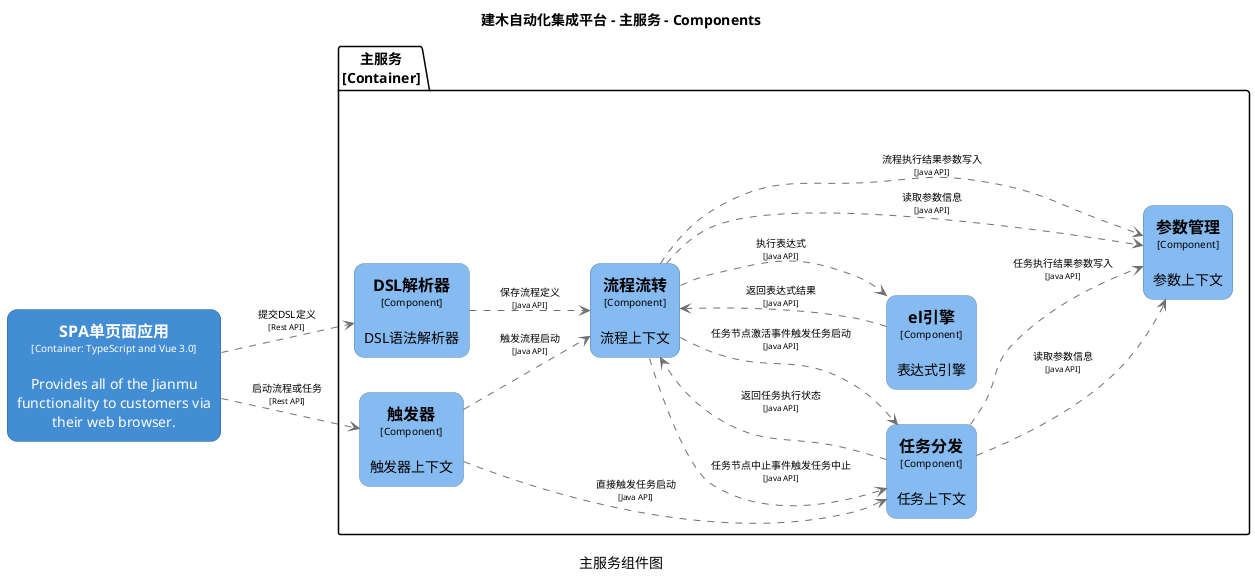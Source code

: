 @startuml(id=web-component)
title 建木自动化集成平台 - 主服务 - Components
caption 主服务组件图

skinparam {
  shadowing false
  arrowFontSize 10
  defaultTextAlignment center
  wrapWidth 200
  maxMessageSize 100
}
hide stereotype
left to right direction
skinparam rectangle<<3>> {
  BackgroundColor #438dd5
  FontColor #ffffff
  BorderColor #2E6295
  roundCorner 20
}
skinparam rectangle<<5>> {
  BackgroundColor #85bbf0
  FontColor #000000
  BorderColor #5D82A8
  roundCorner 20
}
skinparam rectangle<<6>> {
  BackgroundColor #85bbf0
  FontColor #000000
  BorderColor #5D82A8
  roundCorner 20
}
skinparam rectangle<<7>> {
  BackgroundColor #85bbf0
  FontColor #000000
  BorderColor #5D82A8
  roundCorner 20
}
skinparam rectangle<<8>> {
  BackgroundColor #85bbf0
  FontColor #000000
  BorderColor #5D82A8
  roundCorner 20
}
skinparam rectangle<<9>> {
  BackgroundColor #85bbf0
  FontColor #000000
  BorderColor #5D82A8
  roundCorner 20
}
skinparam rectangle<<10>> {
  BackgroundColor #85bbf0
  FontColor #000000
  BorderColor #5D82A8
  roundCorner 20
}
rectangle "==SPA单页面应用\n<size:10>[Container: TypeScript and Vue 3.0]</size>\n\nProvides all of the Jianmu functionality to customers via their web browser." <<3>> as 3
package "主服务\n[Container]" {
  rectangle "==DSL解析器\n<size:10>[Component]</size>\n\nDSL语法解析器" <<5>> as 5
  rectangle "==el引擎\n<size:10>[Component]</size>\n\n表达式引擎" <<8>> as 8
  rectangle "==任务分发\n<size:10>[Component]</size>\n\n任务上下文" <<9>> as 9
  rectangle "==参数管理\n<size:10>[Component]</size>\n\n参数上下文" <<10>> as 10
  rectangle "==流程流转\n<size:10>[Component]</size>\n\n流程上下文" <<7>> as 7
  rectangle "==触发器\n<size:10>[Component]</size>\n\n触发器上下文" <<6>> as 6
}
5 .[#707070].> 7 : "保存流程定义\n<size:8>[Java API]</size>"
3 .[#707070].> 5 : "提交DSL定义\n<size:8>[Rest API]</size>"
3 .[#707070].> 6 : "启动流程或任务\n<size:8>[Rest API]</size>"
8 .[#707070].> 7 : "返回表达式结果\n<size:8>[Java API]</size>"
9 .[#707070].> 10 : "读取参数信息\n<size:8>[Java API]</size>"
9 .[#707070].> 10 : "任务执行结果参数写入\n<size:8>[Java API]</size>"
9 .[#707070].> 7 : "返回任务执行状态\n<size:8>[Java API]</size>"
7 .[#707070].> 8 : "执行表达式\n<size:8>[Java API]</size>"
7 .[#707070].> 9 : "任务节点激活事件触发任务启动\n<size:8>[Java API]</size>"
7 .[#707070].> 9 : "任务节点中止事件触发任务中止\n<size:8>[Java API]</size>"
7 .[#707070].> 10 : "读取参数信息\n<size:8>[Java API]</size>"
7 .[#707070].> 10 : "流程执行结果参数写入\n<size:8>[Java API]</size>"
6 .[#707070].> 9 : "直接触发任务启动\n<size:8>[Java API]</size>"
6 .[#707070].> 7 : "触发流程启动\n<size:8>[Java API]</size>"
@enduml